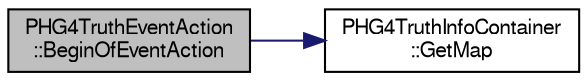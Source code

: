 digraph "PHG4TruthEventAction::BeginOfEventAction"
{
  bgcolor="transparent";
  edge [fontname="FreeSans",fontsize="10",labelfontname="FreeSans",labelfontsize="10"];
  node [fontname="FreeSans",fontsize="10",shape=record];
  rankdir="LR";
  Node1 [label="PHG4TruthEventAction\l::BeginOfEventAction",height=0.2,width=0.4,color="black", fillcolor="grey75", style="filled" fontcolor="black"];
  Node1 -> Node2 [color="midnightblue",fontsize="10",style="solid",fontname="FreeSans"];
  Node2 [label="PHG4TruthInfoContainer\l::GetMap",height=0.2,width=0.4,color="black",URL="$da/d6c/classPHG4TruthInfoContainer.html#a648001d19f469993ee0ff7901273c533",tooltip="Get the Particle Map storage. "];
}

